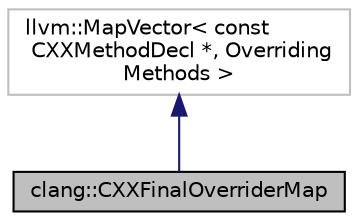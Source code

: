digraph "clang::CXXFinalOverriderMap"
{
 // LATEX_PDF_SIZE
  bgcolor="transparent";
  edge [fontname="Helvetica",fontsize="10",labelfontname="Helvetica",labelfontsize="10"];
  node [fontname="Helvetica",fontsize="10",shape=record];
  Node1 [label="clang::CXXFinalOverriderMap",height=0.2,width=0.4,color="black", fillcolor="grey75", style="filled", fontcolor="black",tooltip="A mapping from each virtual member function to its set of final overriders."];
  Node2 -> Node1 [dir="back",color="midnightblue",fontsize="10",style="solid",fontname="Helvetica"];
  Node2 [label="llvm::MapVector\< const\l CXXMethodDecl *, Overriding\lMethods \>",height=0.2,width=0.4,color="grey75",tooltip=" "];
}
